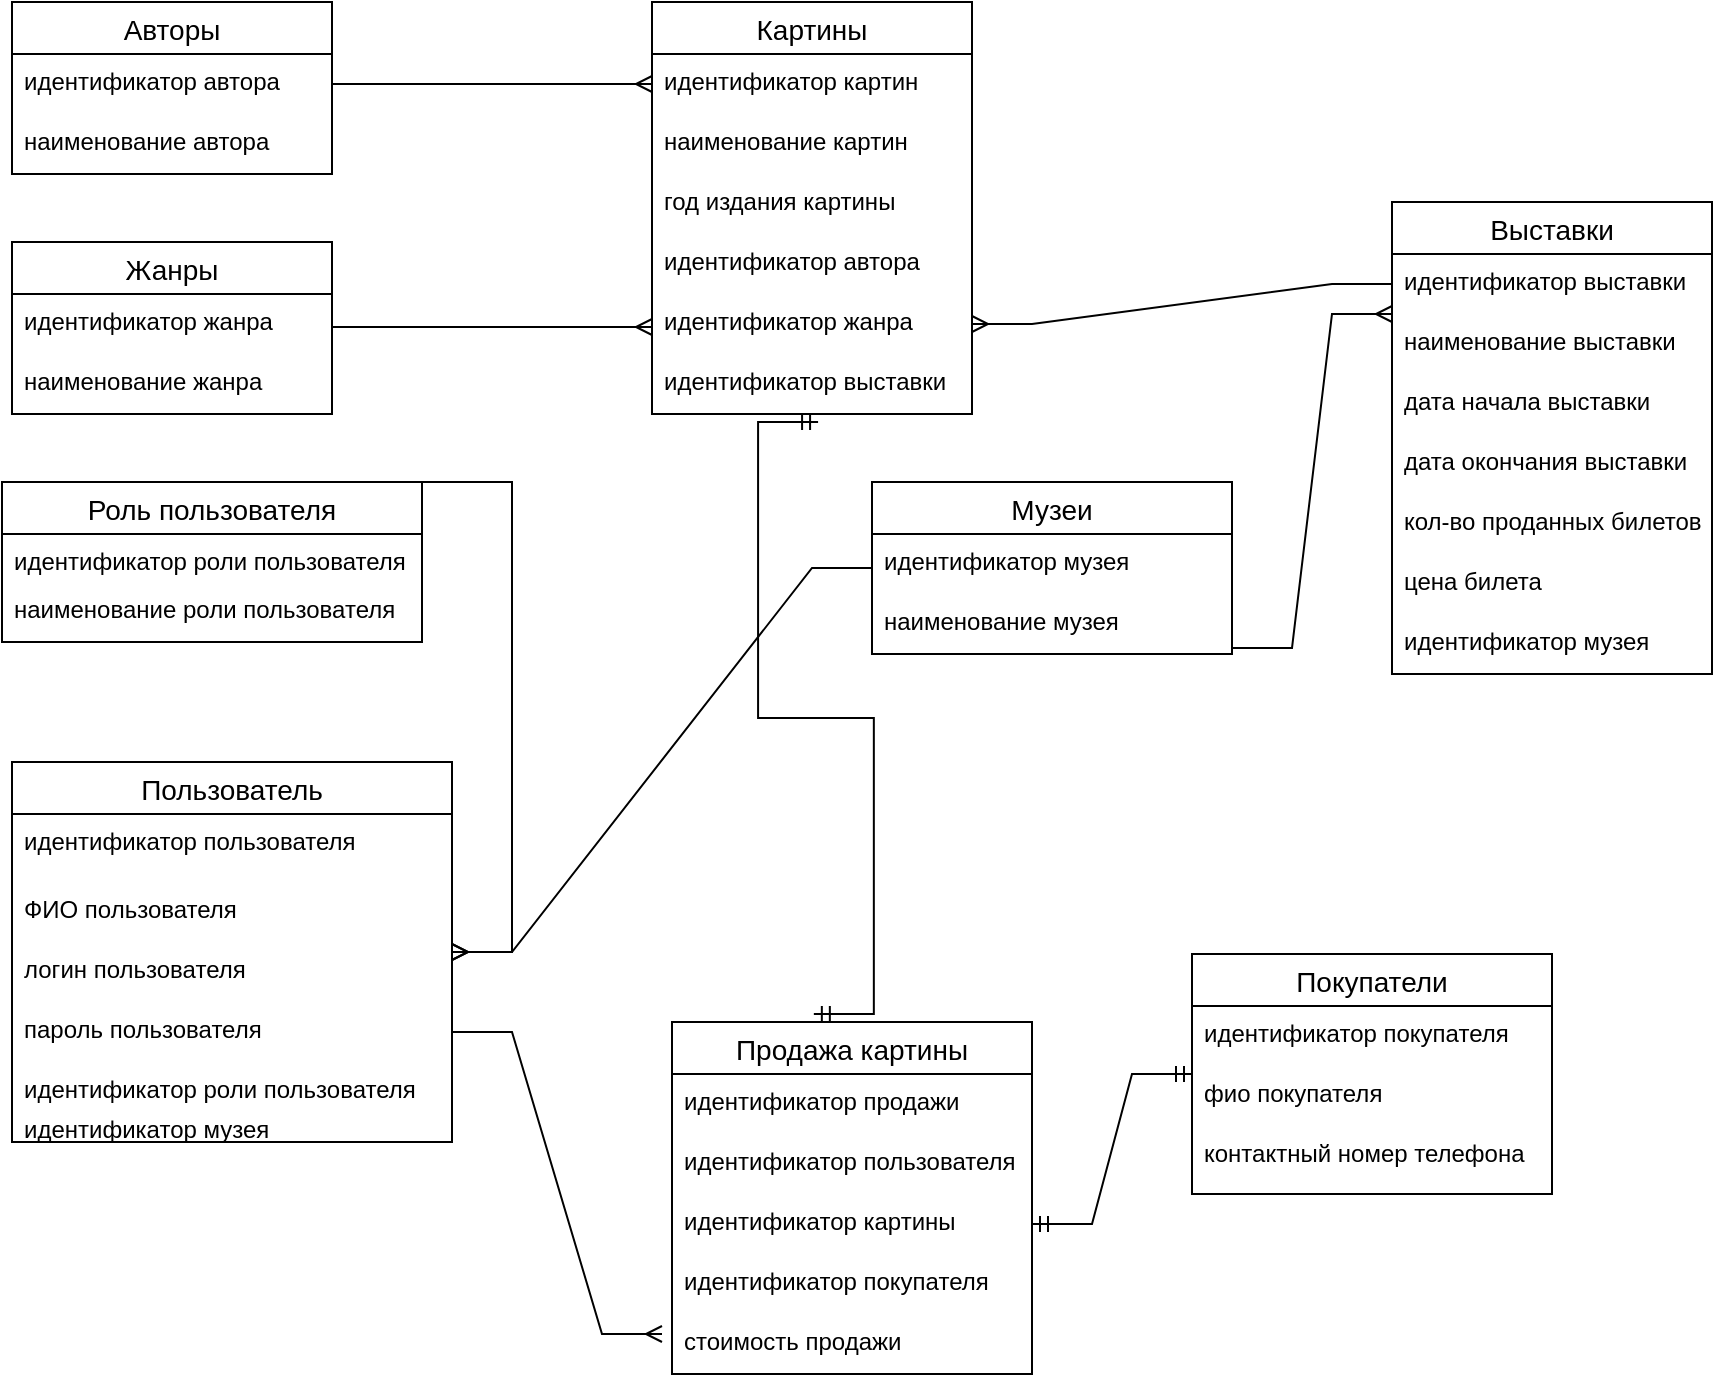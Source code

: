 <mxfile version="21.0.10" type="device"><diagram name="Страница 1" id="oQ66_JkBZ0cK79ZVKFJ7"><mxGraphModel dx="2261" dy="796" grid="1" gridSize="10" guides="1" tooltips="1" connect="1" arrows="1" fold="1" page="1" pageScale="1" pageWidth="827" pageHeight="1169" math="0" shadow="0"><root><mxCell id="0"/><mxCell id="1" parent="0"/><mxCell id="YRH7j5GGsI-68I2HqtbP-3" value="Картины" style="swimlane;fontStyle=0;childLayout=stackLayout;horizontal=1;startSize=26;horizontalStack=0;resizeParent=1;resizeParentMax=0;resizeLast=0;collapsible=1;marginBottom=0;align=center;fontSize=14;" parent="1" vertex="1"><mxGeometry x="-200" y="40" width="160" height="206" as="geometry"/></mxCell><mxCell id="YRH7j5GGsI-68I2HqtbP-5" value="идентификатор картин" style="text;strokeColor=none;fillColor=none;spacingLeft=4;spacingRight=4;overflow=hidden;rotatable=0;points=[[0,0.5],[1,0.5]];portConstraint=eastwest;fontSize=12;" parent="YRH7j5GGsI-68I2HqtbP-3" vertex="1"><mxGeometry y="26" width="160" height="30" as="geometry"/></mxCell><mxCell id="YRH7j5GGsI-68I2HqtbP-6" value="наименование картин" style="text;strokeColor=none;fillColor=none;spacingLeft=4;spacingRight=4;overflow=hidden;rotatable=0;points=[[0,0.5],[1,0.5]];portConstraint=eastwest;fontSize=12;" parent="YRH7j5GGsI-68I2HqtbP-3" vertex="1"><mxGeometry y="56" width="160" height="30" as="geometry"/></mxCell><mxCell id="YRH7j5GGsI-68I2HqtbP-7" value="год издания картины" style="text;strokeColor=none;fillColor=none;spacingLeft=4;spacingRight=4;overflow=hidden;rotatable=0;points=[[0,0.5],[1,0.5]];portConstraint=eastwest;fontSize=12;" parent="YRH7j5GGsI-68I2HqtbP-3" vertex="1"><mxGeometry y="86" width="160" height="30" as="geometry"/></mxCell><mxCell id="YRH7j5GGsI-68I2HqtbP-8" value="идентификатор автора" style="text;strokeColor=none;fillColor=none;spacingLeft=4;spacingRight=4;overflow=hidden;rotatable=0;points=[[0,0.5],[1,0.5]];portConstraint=eastwest;fontSize=12;" parent="YRH7j5GGsI-68I2HqtbP-3" vertex="1"><mxGeometry y="116" width="160" height="30" as="geometry"/></mxCell><mxCell id="YRH7j5GGsI-68I2HqtbP-9" value="идентификатор жанра" style="text;strokeColor=none;fillColor=none;spacingLeft=4;spacingRight=4;overflow=hidden;rotatable=0;points=[[0,0.5],[1,0.5]];portConstraint=eastwest;fontSize=12;" parent="YRH7j5GGsI-68I2HqtbP-3" vertex="1"><mxGeometry y="146" width="160" height="30" as="geometry"/></mxCell><mxCell id="VM9wmIRcc5W6B4ijUZT--1" value="идентификатор выставки" style="text;strokeColor=none;fillColor=none;spacingLeft=4;spacingRight=4;overflow=hidden;rotatable=0;points=[[0,0.5],[1,0.5]];portConstraint=eastwest;fontSize=12;" parent="YRH7j5GGsI-68I2HqtbP-3" vertex="1"><mxGeometry y="176" width="160" height="30" as="geometry"/></mxCell><mxCell id="YRH7j5GGsI-68I2HqtbP-11" value="Авторы" style="swimlane;fontStyle=0;childLayout=stackLayout;horizontal=1;startSize=26;horizontalStack=0;resizeParent=1;resizeParentMax=0;resizeLast=0;collapsible=1;marginBottom=0;align=center;fontSize=14;" parent="1" vertex="1"><mxGeometry x="-520" y="40" width="160" height="86" as="geometry"/></mxCell><mxCell id="YRH7j5GGsI-68I2HqtbP-12" value="идентификатор автора" style="text;strokeColor=none;fillColor=none;spacingLeft=4;spacingRight=4;overflow=hidden;rotatable=0;points=[[0,0.5],[1,0.5]];portConstraint=eastwest;fontSize=12;" parent="YRH7j5GGsI-68I2HqtbP-11" vertex="1"><mxGeometry y="26" width="160" height="30" as="geometry"/></mxCell><mxCell id="YRH7j5GGsI-68I2HqtbP-13" value="наименование автора" style="text;strokeColor=none;fillColor=none;spacingLeft=4;spacingRight=4;overflow=hidden;rotatable=0;points=[[0,0.5],[1,0.5]];portConstraint=eastwest;fontSize=12;" parent="YRH7j5GGsI-68I2HqtbP-11" vertex="1"><mxGeometry y="56" width="160" height="30" as="geometry"/></mxCell><mxCell id="YRH7j5GGsI-68I2HqtbP-17" value="Музеи" style="swimlane;fontStyle=0;childLayout=stackLayout;horizontal=1;startSize=26;horizontalStack=0;resizeParent=1;resizeParentMax=0;resizeLast=0;collapsible=1;marginBottom=0;align=center;fontSize=14;" parent="1" vertex="1"><mxGeometry x="-90" y="280" width="180" height="86" as="geometry"/></mxCell><mxCell id="YRH7j5GGsI-68I2HqtbP-18" value="идентификатор музея" style="text;strokeColor=none;fillColor=none;spacingLeft=4;spacingRight=4;overflow=hidden;rotatable=0;points=[[0,0.5],[1,0.5]];portConstraint=eastwest;fontSize=12;" parent="YRH7j5GGsI-68I2HqtbP-17" vertex="1"><mxGeometry y="26" width="180" height="30" as="geometry"/></mxCell><mxCell id="YRH7j5GGsI-68I2HqtbP-19" value="наименование музея" style="text;strokeColor=none;fillColor=none;spacingLeft=4;spacingRight=4;overflow=hidden;rotatable=0;points=[[0,0.5],[1,0.5]];portConstraint=eastwest;fontSize=12;" parent="YRH7j5GGsI-68I2HqtbP-17" vertex="1"><mxGeometry y="56" width="180" height="30" as="geometry"/></mxCell><mxCell id="YRH7j5GGsI-68I2HqtbP-25" value="Выставки" style="swimlane;fontStyle=0;childLayout=stackLayout;horizontal=1;startSize=26;horizontalStack=0;resizeParent=1;resizeParentMax=0;resizeLast=0;collapsible=1;marginBottom=0;align=center;fontSize=14;" parent="1" vertex="1"><mxGeometry x="170" y="140" width="160" height="236" as="geometry"/></mxCell><mxCell id="YRH7j5GGsI-68I2HqtbP-26" value="идентификатор выставки" style="text;strokeColor=none;fillColor=none;spacingLeft=4;spacingRight=4;overflow=hidden;rotatable=0;points=[[0,0.5],[1,0.5]];portConstraint=eastwest;fontSize=12;" parent="YRH7j5GGsI-68I2HqtbP-25" vertex="1"><mxGeometry y="26" width="160" height="30" as="geometry"/></mxCell><mxCell id="VM9wmIRcc5W6B4ijUZT--3" value="наименование выставки" style="text;strokeColor=none;fillColor=none;spacingLeft=4;spacingRight=4;overflow=hidden;rotatable=0;points=[[0,0.5],[1,0.5]];portConstraint=eastwest;fontSize=12;" parent="YRH7j5GGsI-68I2HqtbP-25" vertex="1"><mxGeometry y="56" width="160" height="30" as="geometry"/></mxCell><mxCell id="YRH7j5GGsI-68I2HqtbP-28" value="дата начала выставки" style="text;strokeColor=none;fillColor=none;spacingLeft=4;spacingRight=4;overflow=hidden;rotatable=0;points=[[0,0.5],[1,0.5]];portConstraint=eastwest;fontSize=12;" parent="YRH7j5GGsI-68I2HqtbP-25" vertex="1"><mxGeometry y="86" width="160" height="30" as="geometry"/></mxCell><mxCell id="YRH7j5GGsI-68I2HqtbP-29" value="дата окончания выставки" style="text;strokeColor=none;fillColor=none;spacingLeft=4;spacingRight=4;overflow=hidden;rotatable=0;points=[[0,0.5],[1,0.5]];portConstraint=eastwest;fontSize=12;" parent="YRH7j5GGsI-68I2HqtbP-25" vertex="1"><mxGeometry y="116" width="160" height="30" as="geometry"/></mxCell><mxCell id="YRH7j5GGsI-68I2HqtbP-30" value="кол-во проданных билетов" style="text;strokeColor=none;fillColor=none;spacingLeft=4;spacingRight=4;overflow=hidden;rotatable=0;points=[[0,0.5],[1,0.5]];portConstraint=eastwest;fontSize=12;" parent="YRH7j5GGsI-68I2HqtbP-25" vertex="1"><mxGeometry y="146" width="160" height="30" as="geometry"/></mxCell><mxCell id="YRH7j5GGsI-68I2HqtbP-31" value="цена билета" style="text;strokeColor=none;fillColor=none;spacingLeft=4;spacingRight=4;overflow=hidden;rotatable=0;points=[[0,0.5],[1,0.5]];portConstraint=eastwest;fontSize=12;" parent="YRH7j5GGsI-68I2HqtbP-25" vertex="1"><mxGeometry y="176" width="160" height="30" as="geometry"/></mxCell><mxCell id="VM9wmIRcc5W6B4ijUZT--4" value="идентификатор музея" style="text;strokeColor=none;fillColor=none;spacingLeft=4;spacingRight=4;overflow=hidden;rotatable=0;points=[[0,0.5],[1,0.5]];portConstraint=eastwest;fontSize=12;" parent="YRH7j5GGsI-68I2HqtbP-25" vertex="1"><mxGeometry y="206" width="160" height="30" as="geometry"/></mxCell><mxCell id="YRH7j5GGsI-68I2HqtbP-32" value="Жанры" style="swimlane;fontStyle=0;childLayout=stackLayout;horizontal=1;startSize=26;horizontalStack=0;resizeParent=1;resizeParentMax=0;resizeLast=0;collapsible=1;marginBottom=0;align=center;fontSize=14;" parent="1" vertex="1"><mxGeometry x="-520" y="160" width="160" height="86" as="geometry"/></mxCell><mxCell id="YRH7j5GGsI-68I2HqtbP-33" value="идентификатор жанра" style="text;strokeColor=none;fillColor=none;spacingLeft=4;spacingRight=4;overflow=hidden;rotatable=0;points=[[0,0.5],[1,0.5]];portConstraint=eastwest;fontSize=12;" parent="YRH7j5GGsI-68I2HqtbP-32" vertex="1"><mxGeometry y="26" width="160" height="30" as="geometry"/></mxCell><mxCell id="YRH7j5GGsI-68I2HqtbP-34" value="наименование жанра" style="text;strokeColor=none;fillColor=none;spacingLeft=4;spacingRight=4;overflow=hidden;rotatable=0;points=[[0,0.5],[1,0.5]];portConstraint=eastwest;fontSize=12;" parent="YRH7j5GGsI-68I2HqtbP-32" vertex="1"><mxGeometry y="56" width="160" height="30" as="geometry"/></mxCell><mxCell id="YRH7j5GGsI-68I2HqtbP-36" value="Покупатели" style="swimlane;fontStyle=0;childLayout=stackLayout;horizontal=1;startSize=26;horizontalStack=0;resizeParent=1;resizeParentMax=0;resizeLast=0;collapsible=1;marginBottom=0;align=center;fontSize=14;" parent="1" vertex="1"><mxGeometry x="70" y="516" width="180" height="120" as="geometry"/></mxCell><mxCell id="YRH7j5GGsI-68I2HqtbP-37" value="идентификатор покупателя" style="text;strokeColor=none;fillColor=none;spacingLeft=4;spacingRight=4;overflow=hidden;rotatable=0;points=[[0,0.5],[1,0.5]];portConstraint=eastwest;fontSize=12;" parent="YRH7j5GGsI-68I2HqtbP-36" vertex="1"><mxGeometry y="26" width="180" height="30" as="geometry"/></mxCell><mxCell id="YRH7j5GGsI-68I2HqtbP-38" value="фио покупателя" style="text;strokeColor=none;fillColor=none;spacingLeft=4;spacingRight=4;overflow=hidden;rotatable=0;points=[[0,0.5],[1,0.5]];portConstraint=eastwest;fontSize=12;" parent="YRH7j5GGsI-68I2HqtbP-36" vertex="1"><mxGeometry y="56" width="180" height="30" as="geometry"/></mxCell><mxCell id="YRH7j5GGsI-68I2HqtbP-39" value="контактный номер телефона" style="text;strokeColor=none;fillColor=none;spacingLeft=4;spacingRight=4;overflow=hidden;rotatable=0;points=[[0,0.5],[1,0.5]];portConstraint=eastwest;fontSize=12;" parent="YRH7j5GGsI-68I2HqtbP-36" vertex="1"><mxGeometry y="86" width="180" height="34" as="geometry"/></mxCell><mxCell id="YRH7j5GGsI-68I2HqtbP-52" value="Пользователь" style="swimlane;fontStyle=0;childLayout=stackLayout;horizontal=1;startSize=26;horizontalStack=0;resizeParent=1;resizeParentMax=0;resizeLast=0;collapsible=1;marginBottom=0;align=center;fontSize=14;" parent="1" vertex="1"><mxGeometry x="-520" y="420" width="220" height="190" as="geometry"/></mxCell><mxCell id="YRH7j5GGsI-68I2HqtbP-53" value="идентификатор пользователя" style="text;strokeColor=none;fillColor=none;spacingLeft=4;spacingRight=4;overflow=hidden;rotatable=0;points=[[0,0.5],[1,0.5]];portConstraint=eastwest;fontSize=12;" parent="YRH7j5GGsI-68I2HqtbP-52" vertex="1"><mxGeometry y="26" width="220" height="34" as="geometry"/></mxCell><mxCell id="YRH7j5GGsI-68I2HqtbP-54" value="ФИО пользователя" style="text;strokeColor=none;fillColor=none;spacingLeft=4;spacingRight=4;overflow=hidden;rotatable=0;points=[[0,0.5],[1,0.5]];portConstraint=eastwest;fontSize=12;" parent="YRH7j5GGsI-68I2HqtbP-52" vertex="1"><mxGeometry y="60" width="220" height="30" as="geometry"/></mxCell><mxCell id="YRH7j5GGsI-68I2HqtbP-55" value="логин пользователя" style="text;strokeColor=none;fillColor=none;spacingLeft=4;spacingRight=4;overflow=hidden;rotatable=0;points=[[0,0.5],[1,0.5]];portConstraint=eastwest;fontSize=12;" parent="YRH7j5GGsI-68I2HqtbP-52" vertex="1"><mxGeometry y="90" width="220" height="30" as="geometry"/></mxCell><mxCell id="YRH7j5GGsI-68I2HqtbP-56" value="пароль пользователя" style="text;strokeColor=none;fillColor=none;spacingLeft=4;spacingRight=4;overflow=hidden;rotatable=0;points=[[0,0.5],[1,0.5]];portConstraint=eastwest;fontSize=12;" parent="YRH7j5GGsI-68I2HqtbP-52" vertex="1"><mxGeometry y="120" width="220" height="30" as="geometry"/></mxCell><mxCell id="YRH7j5GGsI-68I2HqtbP-57" value="идентификатор роли пользователя" style="text;strokeColor=none;fillColor=none;spacingLeft=4;spacingRight=4;overflow=hidden;rotatable=0;points=[[0,0.5],[1,0.5]];portConstraint=eastwest;fontSize=12;" parent="YRH7j5GGsI-68I2HqtbP-52" vertex="1"><mxGeometry y="150" width="220" height="20" as="geometry"/></mxCell><mxCell id="zY48MU0Sg1sQbjS5AZw0-2" value="идентификатор музея" style="text;strokeColor=none;fillColor=none;spacingLeft=4;spacingRight=4;overflow=hidden;rotatable=0;points=[[0,0.5],[1,0.5]];portConstraint=eastwest;fontSize=12;" vertex="1" parent="YRH7j5GGsI-68I2HqtbP-52"><mxGeometry y="170" width="220" height="20" as="geometry"/></mxCell><mxCell id="YRH7j5GGsI-68I2HqtbP-58" value="Роль пользователя" style="swimlane;fontStyle=0;childLayout=stackLayout;horizontal=1;startSize=26;horizontalStack=0;resizeParent=1;resizeParentMax=0;resizeLast=0;collapsible=1;marginBottom=0;align=center;fontSize=14;" parent="1" vertex="1"><mxGeometry x="-525" y="280" width="210" height="80" as="geometry"/></mxCell><mxCell id="YRH7j5GGsI-68I2HqtbP-59" value="идентификатор роли пользователя" style="text;strokeColor=none;fillColor=none;spacingLeft=4;spacingRight=4;overflow=hidden;rotatable=0;points=[[0,0.5],[1,0.5]];portConstraint=eastwest;fontSize=12;" parent="YRH7j5GGsI-68I2HqtbP-58" vertex="1"><mxGeometry y="26" width="210" height="24" as="geometry"/></mxCell><mxCell id="YRH7j5GGsI-68I2HqtbP-60" value="наименование роли пользователя" style="text;strokeColor=none;fillColor=none;spacingLeft=4;spacingRight=4;overflow=hidden;rotatable=0;points=[[0,0.5],[1,0.5]];portConstraint=eastwest;fontSize=12;" parent="YRH7j5GGsI-68I2HqtbP-58" vertex="1"><mxGeometry y="50" width="210" height="30" as="geometry"/></mxCell><mxCell id="YRH7j5GGsI-68I2HqtbP-64" value="Продажа картины" style="swimlane;fontStyle=0;childLayout=stackLayout;horizontal=1;startSize=26;horizontalStack=0;resizeParent=1;resizeParentMax=0;resizeLast=0;collapsible=1;marginBottom=0;align=center;fontSize=14;" parent="1" vertex="1"><mxGeometry x="-190" y="550" width="180" height="176" as="geometry"/></mxCell><mxCell id="YRH7j5GGsI-68I2HqtbP-65" value="идентификатор продажи" style="text;strokeColor=none;fillColor=none;spacingLeft=4;spacingRight=4;overflow=hidden;rotatable=0;points=[[0,0.5],[1,0.5]];portConstraint=eastwest;fontSize=12;" parent="YRH7j5GGsI-68I2HqtbP-64" vertex="1"><mxGeometry y="26" width="180" height="30" as="geometry"/></mxCell><mxCell id="YRH7j5GGsI-68I2HqtbP-66" value="идентификатор пользователя" style="text;strokeColor=none;fillColor=none;spacingLeft=4;spacingRight=4;overflow=hidden;rotatable=0;points=[[0,0.5],[1,0.5]];portConstraint=eastwest;fontSize=12;" parent="YRH7j5GGsI-68I2HqtbP-64" vertex="1"><mxGeometry y="56" width="180" height="30" as="geometry"/></mxCell><mxCell id="YRH7j5GGsI-68I2HqtbP-67" value="идентификатор картины" style="text;strokeColor=none;fillColor=none;spacingLeft=4;spacingRight=4;overflow=hidden;rotatable=0;points=[[0,0.5],[1,0.5]];portConstraint=eastwest;fontSize=12;" parent="YRH7j5GGsI-68I2HqtbP-64" vertex="1"><mxGeometry y="86" width="180" height="30" as="geometry"/></mxCell><mxCell id="YRH7j5GGsI-68I2HqtbP-68" value="идентификатор покупателя" style="text;strokeColor=none;fillColor=none;spacingLeft=4;spacingRight=4;overflow=hidden;rotatable=0;points=[[0,0.5],[1,0.5]];portConstraint=eastwest;fontSize=12;" parent="YRH7j5GGsI-68I2HqtbP-64" vertex="1"><mxGeometry y="116" width="180" height="30" as="geometry"/></mxCell><mxCell id="VM9wmIRcc5W6B4ijUZT--2" value="стоимость продажи " style="text;strokeColor=none;fillColor=none;spacingLeft=4;spacingRight=4;overflow=hidden;rotatable=0;points=[[0,0.5],[1,0.5]];portConstraint=eastwest;fontSize=12;" parent="YRH7j5GGsI-68I2HqtbP-64" vertex="1"><mxGeometry y="146" width="180" height="30" as="geometry"/></mxCell><mxCell id="VM9wmIRcc5W6B4ijUZT--24" value="" style="edgeStyle=entityRelationEdgeStyle;fontSize=12;html=1;endArrow=ERmany;rounded=0;exitX=0;exitY=0.5;exitDx=0;exitDy=0;entryX=1;entryY=0.5;entryDx=0;entryDy=0;" parent="1" source="YRH7j5GGsI-68I2HqtbP-26" target="YRH7j5GGsI-68I2HqtbP-9" edge="1"><mxGeometry width="100" height="100" relative="1" as="geometry"><mxPoint x="150" y="460" as="sourcePoint"/><mxPoint x="250" y="360" as="targetPoint"/></mxGeometry></mxCell><mxCell id="VM9wmIRcc5W6B4ijUZT--28" value="" style="edgeStyle=entityRelationEdgeStyle;fontSize=12;html=1;endArrow=ERmandOne;startArrow=ERmandOne;rounded=0;entryX=0.394;entryY=-0.023;entryDx=0;entryDy=0;entryPerimeter=0;exitX=0.519;exitY=1.133;exitDx=0;exitDy=0;exitPerimeter=0;" parent="1" source="VM9wmIRcc5W6B4ijUZT--1" target="YRH7j5GGsI-68I2HqtbP-64" edge="1"><mxGeometry width="100" height="100" relative="1" as="geometry"><mxPoint x="-70" y="250" as="sourcePoint"/><mxPoint x="-50" y="300" as="targetPoint"/></mxGeometry></mxCell><mxCell id="VM9wmIRcc5W6B4ijUZT--31" value="" style="edgeStyle=entityRelationEdgeStyle;fontSize=12;html=1;endArrow=ERmany;rounded=0;exitX=0.25;exitY=0;exitDx=0;exitDy=0;" parent="1" source="YRH7j5GGsI-68I2HqtbP-58" target="YRH7j5GGsI-68I2HqtbP-52" edge="1"><mxGeometry width="100" height="100" relative="1" as="geometry"><mxPoint x="-450" y="635" as="sourcePoint"/><mxPoint x="-350" y="535" as="targetPoint"/></mxGeometry></mxCell><mxCell id="VM9wmIRcc5W6B4ijUZT--34" value="" style="edgeStyle=entityRelationEdgeStyle;fontSize=12;html=1;endArrow=ERmandOne;startArrow=ERmandOne;rounded=0;exitX=1;exitY=0.5;exitDx=0;exitDy=0;" parent="1" source="YRH7j5GGsI-68I2HqtbP-67" target="YRH7j5GGsI-68I2HqtbP-36" edge="1"><mxGeometry width="100" height="100" relative="1" as="geometry"><mxPoint x="150" y="660" as="sourcePoint"/><mxPoint x="250" y="560" as="targetPoint"/></mxGeometry></mxCell><mxCell id="8hhpou495XT6aJhrk3jR-1" value="" style="edgeStyle=entityRelationEdgeStyle;fontSize=12;html=1;endArrow=ERmany;rounded=0;" parent="1" target="YRH7j5GGsI-68I2HqtbP-5" edge="1"><mxGeometry width="100" height="100" relative="1" as="geometry"><mxPoint x="-360" y="81" as="sourcePoint"/><mxPoint x="-510" y="260" as="targetPoint"/></mxGeometry></mxCell><mxCell id="8hhpou495XT6aJhrk3jR-3" value="" style="edgeStyle=entityRelationEdgeStyle;fontSize=12;html=1;endArrow=ERmany;rounded=0;" parent="1" edge="1"><mxGeometry width="100" height="100" relative="1" as="geometry"><mxPoint x="-360" y="202.5" as="sourcePoint"/><mxPoint x="-200" y="202.5" as="targetPoint"/></mxGeometry></mxCell><mxCell id="8hhpou495XT6aJhrk3jR-5" value="" style="edgeStyle=entityRelationEdgeStyle;fontSize=12;html=1;endArrow=ERmany;rounded=0;exitX=1;exitY=0.5;exitDx=0;exitDy=0;entryX=-0.011;entryY=0.108;entryDx=0;entryDy=0;entryPerimeter=0;" parent="1" source="YRH7j5GGsI-68I2HqtbP-56" edge="1"><mxGeometry width="100" height="100" relative="1" as="geometry"><mxPoint x="-290" y="464" as="sourcePoint"/><mxPoint x="-195" y="706" as="targetPoint"/></mxGeometry></mxCell><mxCell id="Zgg86liD21OosIdlJ78m-1" value="" style="edgeStyle=entityRelationEdgeStyle;fontSize=12;html=1;endArrow=ERmany;rounded=0;exitX=1;exitY=0.9;exitDx=0;exitDy=0;exitPerimeter=0;" parent="1" source="YRH7j5GGsI-68I2HqtbP-19" edge="1"><mxGeometry width="100" height="100" relative="1" as="geometry"><mxPoint x="70" y="366" as="sourcePoint"/><mxPoint x="170" y="196" as="targetPoint"/></mxGeometry></mxCell><mxCell id="zY48MU0Sg1sQbjS5AZw0-1" value="" style="edgeStyle=entityRelationEdgeStyle;fontSize=12;html=1;endArrow=ERmany;rounded=0;" edge="1" parent="1" source="YRH7j5GGsI-68I2HqtbP-17" target="YRH7j5GGsI-68I2HqtbP-52"><mxGeometry width="100" height="100" relative="1" as="geometry"><mxPoint x="-750" y="440" as="sourcePoint"/><mxPoint x="-590" y="440" as="targetPoint"/></mxGeometry></mxCell></root></mxGraphModel></diagram></mxfile>